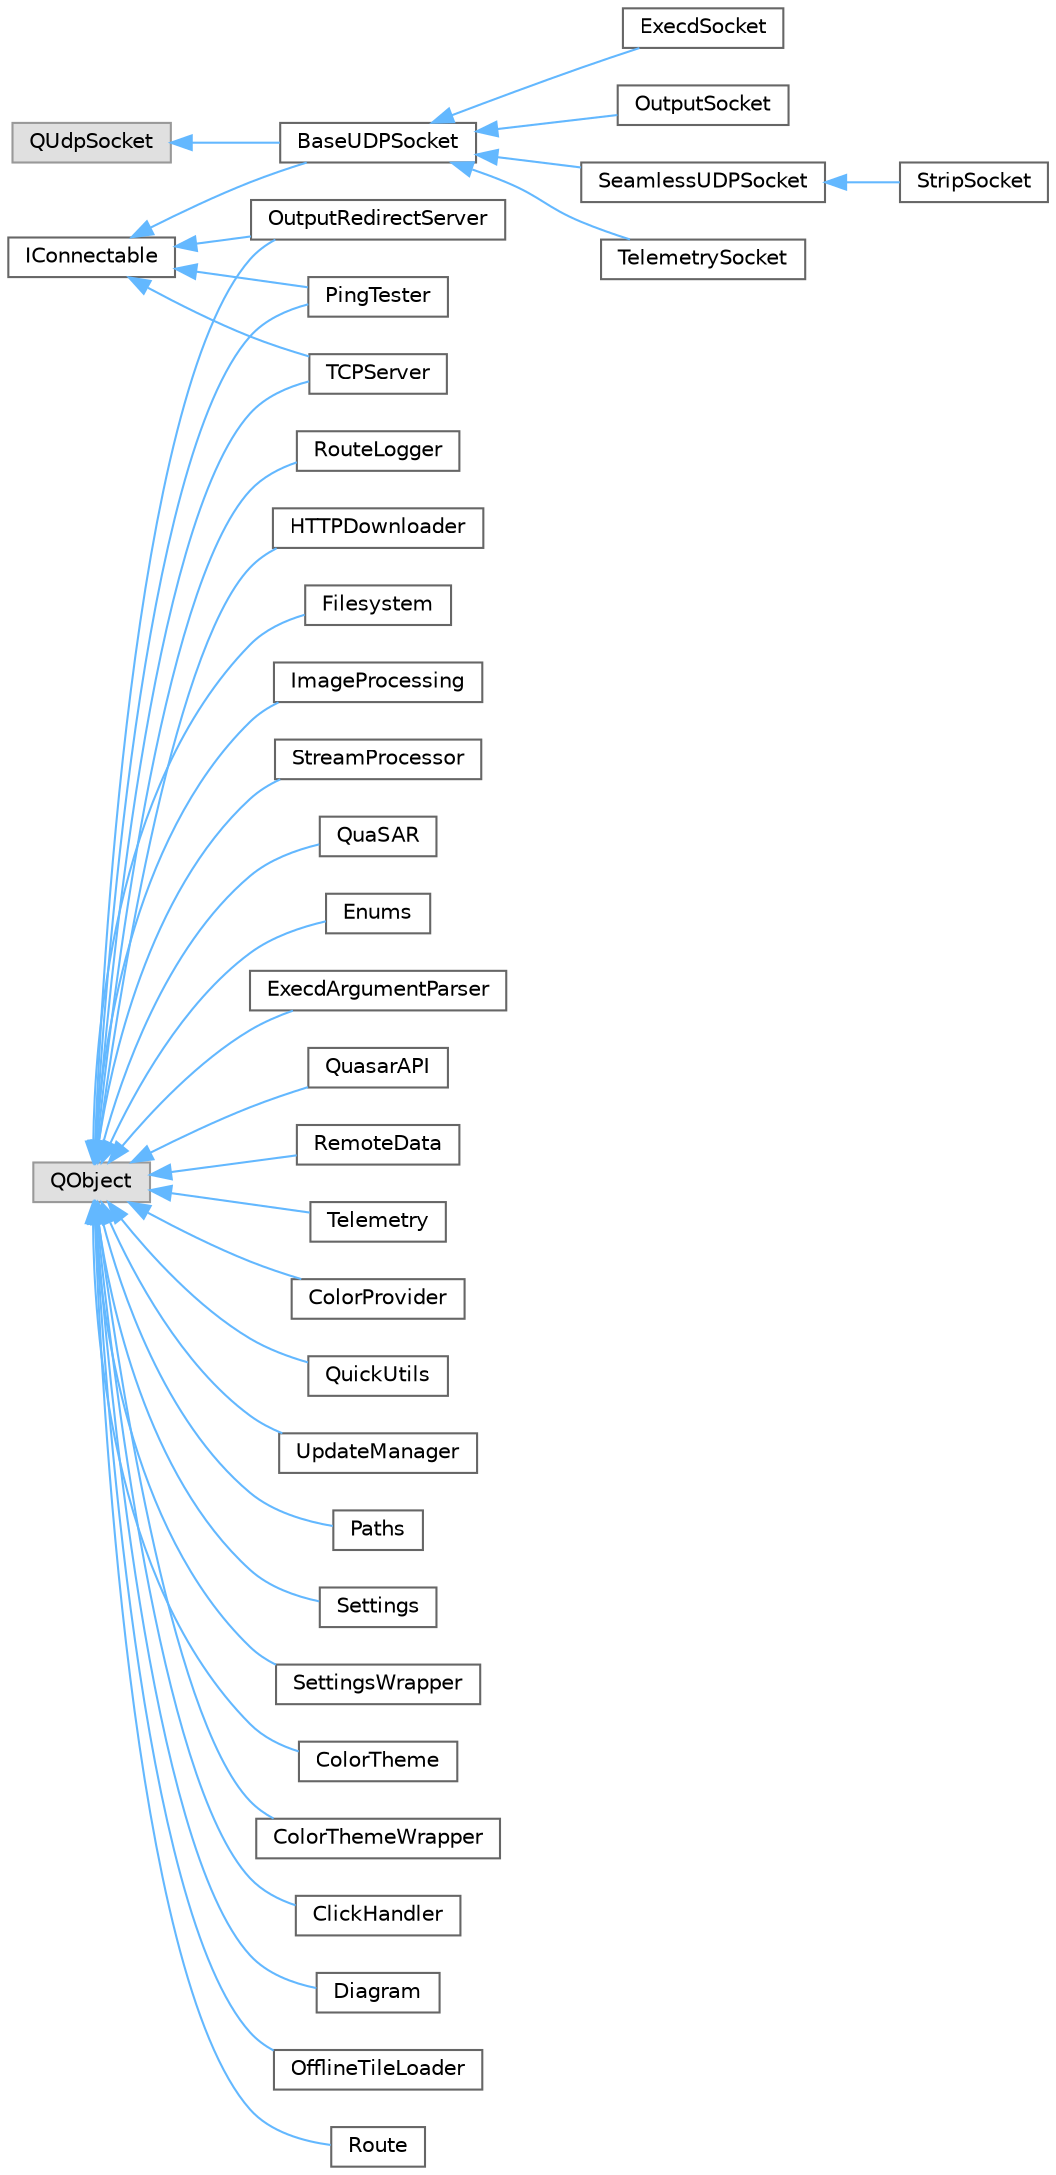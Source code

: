 digraph "Иерархия классов. Графический вид."
{
 // INTERACTIVE_SVG=YES
 // LATEX_PDF_SIZE
  bgcolor="transparent";
  edge [fontname=Helvetica,fontsize=10,labelfontname=Helvetica,labelfontsize=10];
  node [fontname=Helvetica,fontsize=10,shape=box,height=0.2,width=0.4];
  rankdir="LR";
  Node0 [id="Node000000",label="IConnectable",height=0.2,width=0.4,color="grey40", fillcolor="white", style="filled",URL="$df/dac/class_quasar_s_d_k_1_1_i_connectable.html",tooltip="Абстрактный интерфейс для классов с функционалом подключения и отключения к сетевому адресу."];
  Node0 -> Node1 [id="edge17_Node000000_Node000001",dir="back",color="steelblue1",style="solid",tooltip=" "];
  Node1 [id="Node000001",label="BaseUDPSocket",height=0.2,width=0.4,color="grey40", fillcolor="white", style="filled",URL="$db/d21/class_quasar_s_d_k_1_1_base_u_d_p_socket.html",tooltip="Базовый класс для сокетов, работающих по протоколу UDP."];
  Node1 -> Node2 [id="edge18_Node000001_Node000002",dir="back",color="steelblue1",style="solid",tooltip=" "];
  Node2 [id="Node000002",label="ExecdSocket",height=0.2,width=0.4,color="grey40", fillcolor="white", style="filled",URL="$dd/dce/class_quasar_s_d_k_1_1_execd_socket.html",tooltip="Сокет для отправки команд на РЛС."];
  Node1 -> Node3 [id="edge19_Node000001_Node000003",dir="back",color="steelblue1",style="solid",tooltip=" "];
  Node3 [id="Node000003",label="OutputSocket",height=0.2,width=0.4,color="grey40", fillcolor="white", style="filled",URL="$de/d4c/class_quasar_s_d_k_1_1_output_socket.html",tooltip="Сокет для приема и обработки вывода с РЛС."];
  Node1 -> Node4 [id="edge20_Node000001_Node000004",dir="back",color="steelblue1",style="solid",tooltip=" "];
  Node4 [id="Node000004",label="SeamlessUDPSocket",height=0.2,width=0.4,color="grey40", fillcolor="white", style="filled",URL="$d5/d90/class_quasar_s_d_k_1_1_seamless_u_d_p_socket.html",tooltip="Базовый класс для UDP сокетов, требующих целостность датаграммы."];
  Node4 -> Node5 [id="edge21_Node000004_Node000005",dir="back",color="steelblue1",style="solid",tooltip=" "];
  Node5 [id="Node000005",label="StripSocket",height=0.2,width=0.4,color="grey40", fillcolor="white", style="filled",URL="$d6/d4a/class_quasar_s_d_k_1_1_strip_socket.html",tooltip="Класс для приема больших файлов с РЛС по протоколу UDP."];
  Node1 -> Node6 [id="edge22_Node000001_Node000006",dir="back",color="steelblue1",style="solid",tooltip=" "];
  Node6 [id="Node000006",label="TelemetrySocket",height=0.2,width=0.4,color="grey40", fillcolor="white", style="filled",URL="$d5/d0a/class_quasar_s_d_k_1_1_telemetry_socket.html",tooltip="Класс для работы с сервисом navd2 на РЛС."];
  Node0 -> Node8 [id="edge23_Node000000_Node000008",dir="back",color="steelblue1",style="solid",tooltip=" "];
  Node8 [id="Node000008",label="OutputRedirectServer",height=0.2,width=0.4,color="grey40", fillcolor="white", style="filled",URL="$df/d2b/class_quasar_s_d_k_1_1_output_redirect_server.html",tooltip="Класс для перенаправления вывода РЛС в отдельный Telnet сервер."];
  Node0 -> Node29 [id="edge24_Node000000_Node000029",dir="back",color="steelblue1",style="solid",tooltip=" "];
  Node29 [id="Node000029",label="PingTester",height=0.2,width=0.4,color="grey40", fillcolor="white", style="filled",URL="$de/d88/class_quasar_s_d_k_1_1_ping_tester.html",tooltip="Класс для постоянной проверки выбранного адреса на доступность."];
  Node0 -> Node32 [id="edge25_Node000000_Node000032",dir="back",color="steelblue1",style="solid",tooltip=" "];
  Node32 [id="Node000032",label="TCPServer",height=0.2,width=0.4,color="grey40", fillcolor="white", style="filled",URL="$db/dbd/class_quasar_s_d_k_1_1_t_c_p_server.html",tooltip="Класс для приема больших файлов с РЛС по протоколу TCP-IP."];
  Node9 [id="Node000009",label="QObject",height=0.2,width=0.4,color="grey60", fillcolor="#E0E0E0", style="filled",tooltip=" "];
  Node9 -> Node10 [id="edge26_Node000009_Node000010",dir="back",color="steelblue1",style="solid",tooltip=" "];
  Node10 [id="Node000010",label="QuickUtils",height=0.2,width=0.4,color="grey40", fillcolor="white", style="filled",URL="$dc/d45/class_application_1_1_quick_utils.html",tooltip=" "];
  Node9 -> Node11 [id="edge27_Node000009_Node000011",dir="back",color="steelblue1",style="solid",tooltip=" "];
  Node11 [id="Node000011",label="UpdateManager",height=0.2,width=0.4,color="grey40", fillcolor="white", style="filled",URL="$da/d40/class_application_1_1_update_manager.html",tooltip=" "];
  Node9 -> Node12 [id="edge28_Node000009_Node000012",dir="back",color="steelblue1",style="solid",tooltip=" "];
  Node12 [id="Node000012",label="Paths",height=0.2,width=0.4,color="grey40", fillcolor="white", style="filled",URL="$d7/d33/class_config_1_1_paths.html",tooltip="Class, providing access to commonly used filesystem paths and resource management."];
  Node9 -> Node13 [id="edge29_Node000009_Node000013",dir="back",color="steelblue1",style="solid",tooltip=" "];
  Node13 [id="Node000013",label="Settings",height=0.2,width=0.4,color="grey40", fillcolor="white", style="filled",URL="$df/d17/class_config_1_1_settings.html",tooltip=" "];
  Node9 -> Node14 [id="edge30_Node000009_Node000014",dir="back",color="steelblue1",style="solid",tooltip=" "];
  Node14 [id="Node000014",label="SettingsWrapper",height=0.2,width=0.4,color="grey40", fillcolor="white", style="filled",URL="$d0/d39/class_config_1_1internal_1_1_settings_wrapper.html",tooltip=" "];
  Node9 -> Node15 [id="edge31_Node000009_Node000015",dir="back",color="steelblue1",style="solid",tooltip=" "];
  Node15 [id="Node000015",label="ColorTheme",height=0.2,width=0.4,color="grey40", fillcolor="white", style="filled",URL="$df/d54/class_g_u_i_1_1_color_theme.html",tooltip=" "];
  Node9 -> Node16 [id="edge32_Node000009_Node000016",dir="back",color="steelblue1",style="solid",tooltip=" "];
  Node16 [id="Node000016",label="ColorThemeWrapper",height=0.2,width=0.4,color="grey40", fillcolor="white", style="filled",URL="$d6/dd7/class_g_u_i_1_1internal_1_1_color_theme_wrapper.html",tooltip=" "];
  Node9 -> Node17 [id="edge33_Node000009_Node000017",dir="back",color="steelblue1",style="solid",tooltip=" "];
  Node17 [id="Node000017",label="ClickHandler",height=0.2,width=0.4,color="grey40", fillcolor="white", style="filled",URL="$d4/d84/class_map_1_1_click_handler.html",tooltip=" "];
  Node9 -> Node18 [id="edge34_Node000009_Node000018",dir="back",color="steelblue1",style="solid",tooltip=" "];
  Node18 [id="Node000018",label="Diagram",height=0.2,width=0.4,color="grey40", fillcolor="white", style="filled",URL="$d2/d88/class_map_1_1_diagram.html",tooltip=" "];
  Node9 -> Node19 [id="edge35_Node000009_Node000019",dir="back",color="steelblue1",style="solid",tooltip=" "];
  Node19 [id="Node000019",label="OfflineTileLoader",height=0.2,width=0.4,color="grey40", fillcolor="white", style="filled",URL="$d8/dfa/class_map_1_1_offline_tile_loader.html",tooltip=" "];
  Node9 -> Node20 [id="edge36_Node000009_Node000020",dir="back",color="steelblue1",style="solid",tooltip=" "];
  Node20 [id="Node000020",label="Route",height=0.2,width=0.4,color="grey40", fillcolor="white", style="filled",URL="$d6/d47/class_map_1_1_route.html",tooltip=" "];
  Node9 -> Node21 [id="edge37_Node000009_Node000021",dir="back",color="steelblue1",style="solid",tooltip=" "];
  Node21 [id="Node000021",label="RouteLogger",height=0.2,width=0.4,color="grey40", fillcolor="white", style="filled",URL="$d5/d14/class_map_1_1_route_logger.html",tooltip=" "];
  Node9 -> Node22 [id="edge38_Node000009_Node000022",dir="back",color="steelblue1",style="solid",tooltip=" "];
  Node22 [id="Node000022",label="HTTPDownloader",height=0.2,width=0.4,color="grey40", fillcolor="white", style="filled",URL="$d0/def/class_networking_1_1_h_t_t_p_downloader.html",tooltip="Class for downloading files by HTTP/HTTPS protocol."];
  Node9 -> Node23 [id="edge39_Node000009_Node000023",dir="back",color="steelblue1",style="solid",tooltip=" "];
  Node23 [id="Node000023",label="Filesystem",height=0.2,width=0.4,color="grey40", fillcolor="white", style="filled",URL="$d2/d68/class_o_s_1_1_filesystem.html",tooltip="Class, providing access to filesystem operations and cache manipulation."];
  Node9 -> Node24 [id="edge40_Node000009_Node000024",dir="back",color="steelblue1",style="solid",tooltip=" "];
  Node24 [id="Node000024",label="ImageProcessing",height=0.2,width=0.4,color="grey40", fillcolor="white", style="filled",URL="$d6/db1/class_processing_1_1_image_processing.html",tooltip=" "];
  Node9 -> Node25 [id="edge41_Node000009_Node000025",dir="back",color="steelblue1",style="solid",tooltip=" "];
  Node25 [id="Node000025",label="StreamProcessor",height=0.2,width=0.4,color="grey40", fillcolor="white", style="filled",URL="$de/d9c/class_processing_1_1_stream_processor.html",tooltip=" "];
  Node9 -> Node26 [id="edge42_Node000009_Node000026",dir="back",color="steelblue1",style="solid",tooltip=" "];
  Node26 [id="Node000026",label="QuaSAR",height=0.2,width=0.4,color="grey40", fillcolor="white", style="filled",URL="$d8/d64/class_qua_s_a_r.html",tooltip=" "];
  Node9 -> Node27 [id="edge43_Node000009_Node000027",dir="back",color="steelblue1",style="solid",tooltip=" "];
  Node27 [id="Node000027",label="Enums",height=0.2,width=0.4,color="grey40", fillcolor="white", style="filled",URL="$d8/d13/class_quasar_s_d_k_1_1_enums.html",tooltip="Класс-обёртка для общих перечислений SDK РЛС \"Квазар\"."];
  Node9 -> Node28 [id="edge44_Node000009_Node000028",dir="back",color="steelblue1",style="solid",tooltip=" "];
  Node28 [id="Node000028",label="ExecdArgumentParser",height=0.2,width=0.4,color="grey40", fillcolor="white", style="filled",URL="$d3/d1d/class_quasar_s_d_k_1_1_execd_argument_parser.html",tooltip="Класс для хранения и обработки аргументов команд сервиса execd."];
  Node9 -> Node8 [id="edge45_Node000009_Node000008",dir="back",color="steelblue1",style="solid",tooltip=" "];
  Node9 -> Node29 [id="edge46_Node000009_Node000029",dir="back",color="steelblue1",style="solid",tooltip=" "];
  Node9 -> Node30 [id="edge47_Node000009_Node000030",dir="back",color="steelblue1",style="solid",tooltip=" "];
  Node30 [id="Node000030",label="QuasarAPI",height=0.2,width=0.4,color="grey40", fillcolor="white", style="filled",URL="$d2/d12/class_quasar_s_d_k_1_1_quasar_a_p_i.html",tooltip="Публичный интерфейс для работы с сетевой составляющей РЛС \"Квазар\"."];
  Node9 -> Node31 [id="edge48_Node000009_Node000031",dir="back",color="steelblue1",style="solid",tooltip=" "];
  Node31 [id="Node000031",label="RemoteData",height=0.2,width=0.4,color="grey40", fillcolor="white", style="filled",URL="$df/d8a/class_quasar_s_d_k_1_1_remote_data.html",tooltip="Класс-хранилище для данных, связанных с РЛС."];
  Node9 -> Node32 [id="edge49_Node000009_Node000032",dir="back",color="steelblue1",style="solid",tooltip=" "];
  Node9 -> Node33 [id="edge50_Node000009_Node000033",dir="back",color="steelblue1",style="solid",tooltip=" "];
  Node33 [id="Node000033",label="Telemetry",height=0.2,width=0.4,color="grey40", fillcolor="white", style="filled",URL="$d4/da9/class_quasar_s_d_k_1_1_telemetry.html",tooltip="Класс-хранилище для текущей телеметрии РЛС."];
  Node9 -> Node34 [id="edge51_Node000009_Node000034",dir="back",color="steelblue1",style="solid",tooltip=" "];
  Node34 [id="Node000034",label="ColorProvider",height=0.2,width=0.4,color="grey40", fillcolor="white", style="filled",URL="$d0/db8/class_scenegraph_1_1_utils_1_1_color_provider.html",tooltip="Класс, предоставляющий палитру контрастных цветов."];
  Node7 [id="Node000007",label="QUdpSocket",height=0.2,width=0.4,color="grey60", fillcolor="#E0E0E0", style="filled",tooltip=" "];
  Node7 -> Node1 [id="edge52_Node000007_Node000001",dir="back",color="steelblue1",style="solid",tooltip=" "];
}
